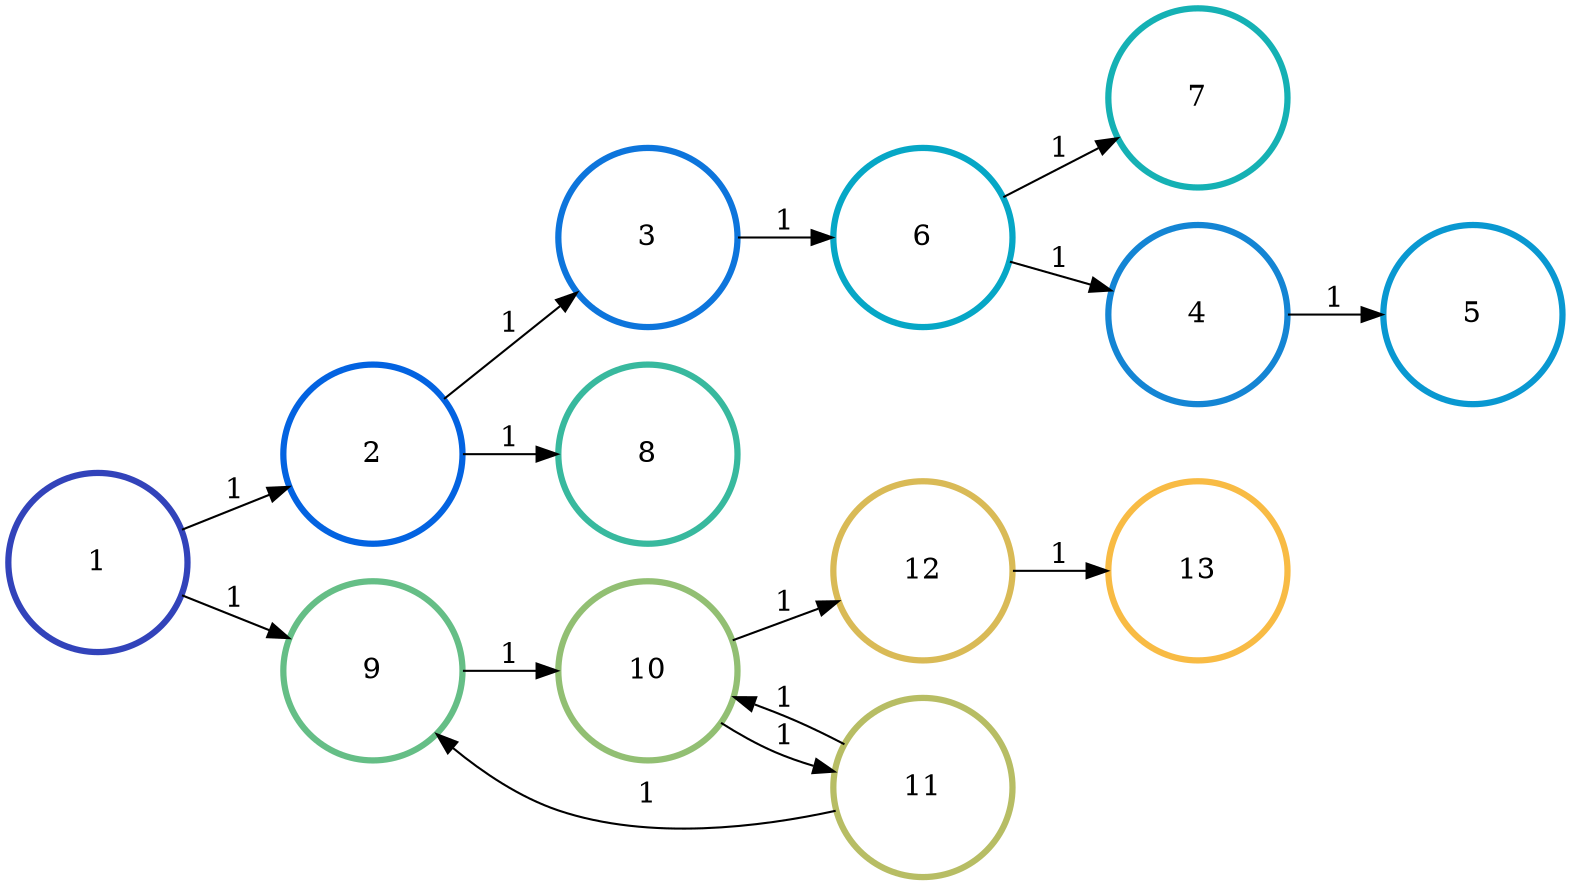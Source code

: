 digraph N {
	overlap="false"
	rankdir="LR"
	0 [label="1",width=1.2,height=1.2,style="",penwidth=3,color="#3243BA"]
	1 [label="2",width=1.2,height=1.2,style="",penwidth=3,color="#0363E1"]
	2 [label="3",width=1.2,height=1.2,style="",penwidth=3,color="#0D75DC"]
	3 [label="4",width=1.2,height=1.2,style="",penwidth=3,color="#1485D4"]
	4 [label="5",width=1.2,height=1.2,style="",penwidth=3,color="#0998D1"]
	5 [label="6",width=1.2,height=1.2,style="",penwidth=3,color="#06A7C6"]
	6 [label="7",width=1.2,height=1.2,style="",penwidth=3,color="#15B1B4"]
	7 [label="8",width=1.2,height=1.2,style="",penwidth=3,color="#38B99E"]
	8 [label="9",width=1.2,height=1.2,style="",penwidth=3,color="#65BE86"]
	9 [label="10",width=1.2,height=1.2,style="",penwidth=3,color="#92BF73"]
	10 [label="11",width=1.2,height=1.2,style="",penwidth=3,color="#B7BD64"]
	11 [label="12",width=1.2,height=1.2,style="",penwidth=3,color="#D9BA56"]
	12 [label="13",width=1.2,height=1.2,style="",penwidth=3,color="#F8BB44"]
	0 -> 1 [penwidth=1,color=black,label="1"]
	0 -> 8 [penwidth=1,color=black,label="1"]
	1 -> 2 [penwidth=1,color=black,label="1"]
	1 -> 7 [penwidth=1,color=black,label="1"]
	2 -> 5 [penwidth=1,color=black,label="1"]
	3 -> 4 [penwidth=1,color=black,label="1"]
	5 -> 3 [penwidth=1,color=black,label="1"]
	5 -> 6 [penwidth=1,color=black,label="1"]
	8 -> 9 [penwidth=1,color=black,label="1"]
	9 -> 10 [penwidth=1,color=black,label="1"]
	9 -> 11 [penwidth=1,color=black,label="1"]
	10 -> 8 [penwidth=1,color=black,label="1"]
	10 -> 9 [penwidth=1,color=black,label="1"]
	11 -> 12 [penwidth=1,color=black,label="1"]
}

